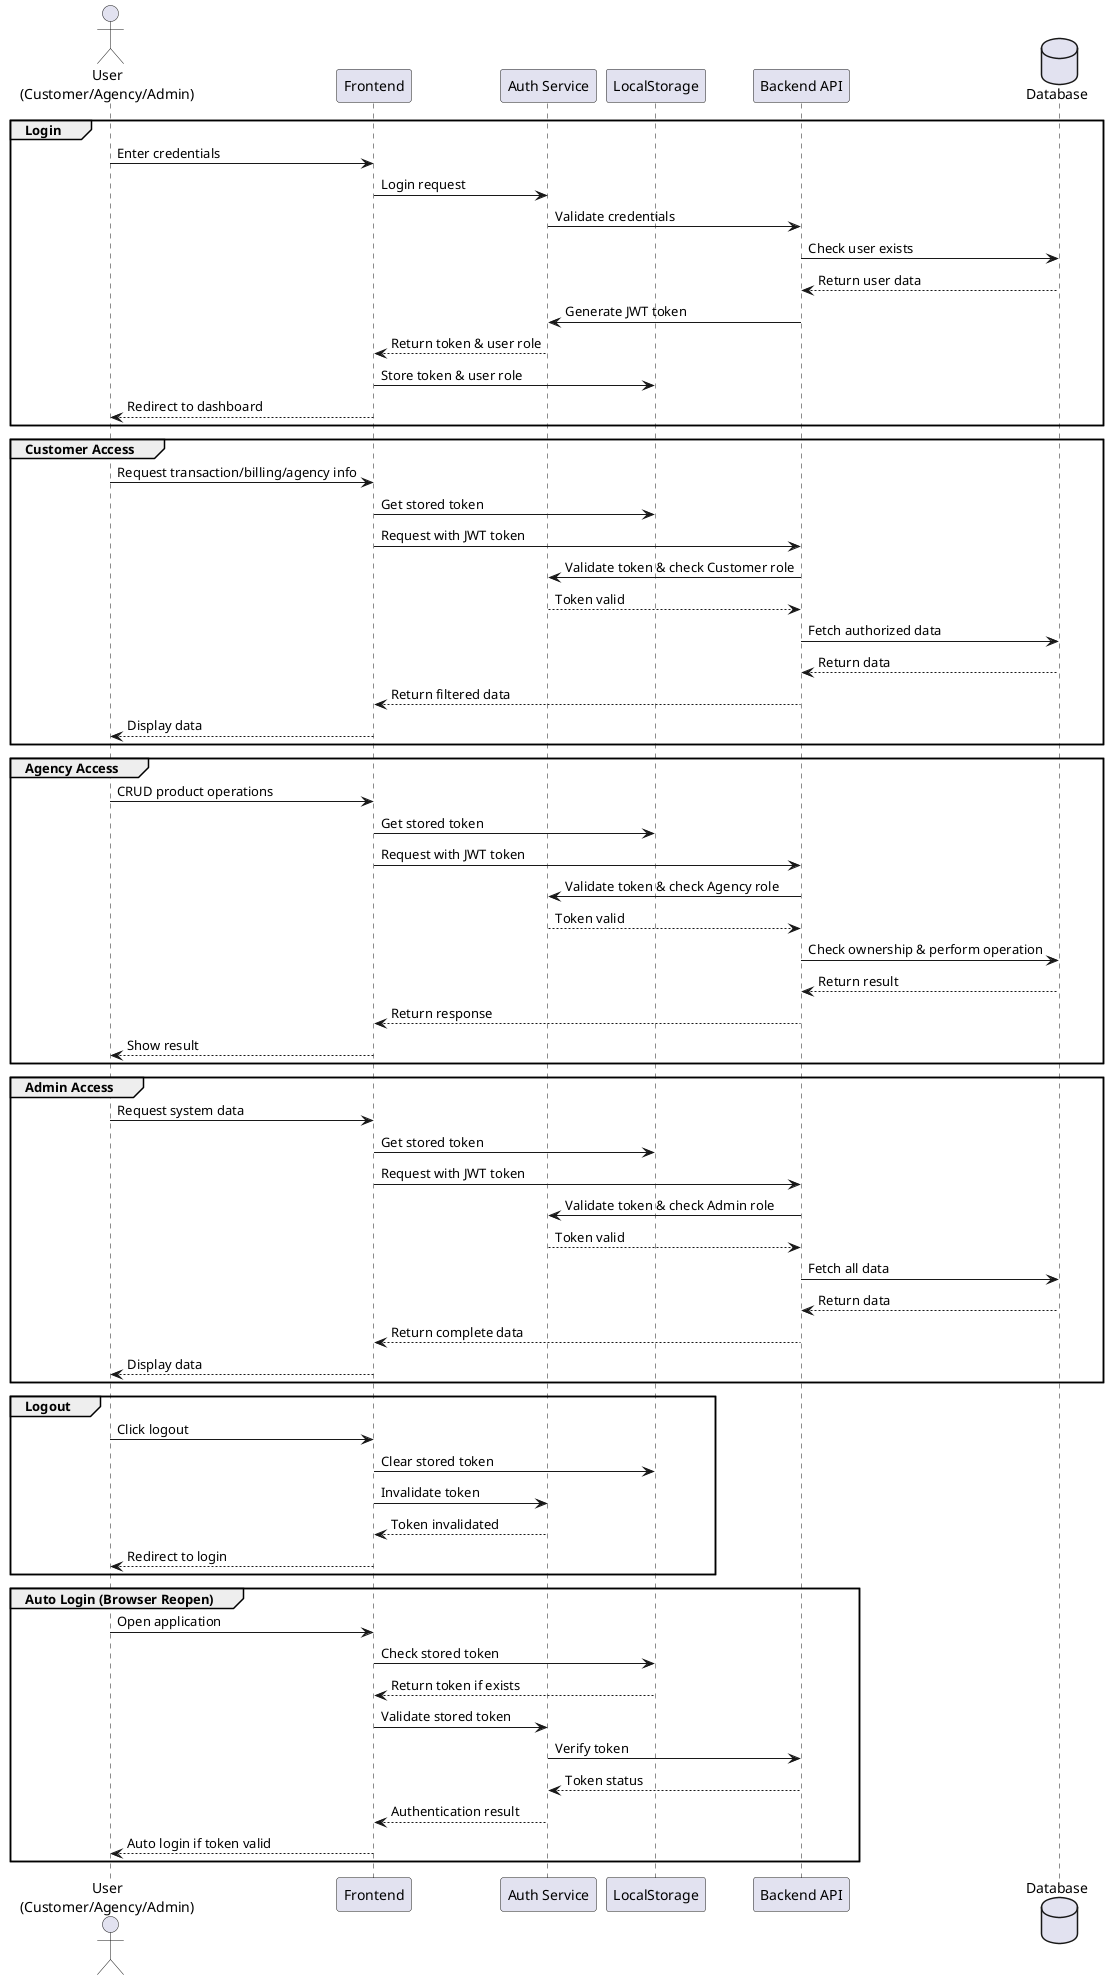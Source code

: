 @startuml Authentication and Authorization

actor "User\n(Customer/Agency/Admin)" as User
participant "Frontend" as FE
participant "Auth Service" as Auth
participant "LocalStorage" as Local
participant "Backend API" as API
database "Database" as DB

' Login Flow
group Login
    User -> FE: Enter credentials
    FE -> Auth: Login request
    Auth -> API: Validate credentials
    API -> DB: Check user exists
    DB --> API: Return user data
    API -> Auth: Generate JWT token
    Auth --> FE: Return token & user role
    FE -> Local: Store token & user role
    FE --> User: Redirect to dashboard
end

' Authorization Flow for Customer
group Customer Access
    User -> FE: Request transaction/billing/agency info
    FE -> Local: Get stored token
    FE -> API: Request with JWT token
    API -> Auth: Validate token & check Customer role
    Auth --> API: Token valid
    API -> DB: Fetch authorized data
    DB --> API: Return data
    API --> FE: Return filtered data
    FE --> User: Display data
end

' Authorization Flow for Agency
group Agency Access
    User -> FE: CRUD product operations
    FE -> Local: Get stored token
    FE -> API: Request with JWT token
    API -> Auth: Validate token & check Agency role
    Auth --> API: Token valid
    API -> DB: Check ownership & perform operation
    DB --> API: Return result
    API --> FE: Return response
    FE --> User: Show result
end

' Authorization Flow for Admin
group Admin Access
    User -> FE: Request system data
    FE -> Local: Get stored token
    FE -> API: Request with JWT token
    API -> Auth: Validate token & check Admin role
    Auth --> API: Token valid
    API -> DB: Fetch all data
    DB --> API: Return data
    API --> FE: Return complete data
    FE --> User: Display data
end

' Logout Flow
group Logout
    User -> FE: Click logout
    FE -> Local: Clear stored token
    FE -> Auth: Invalidate token
    Auth --> FE: Token invalidated
    FE --> User: Redirect to login
end

' Auto Login Flow
group Auto Login (Browser Reopen)
    User -> FE: Open application
    FE -> Local: Check stored token
    Local --> FE: Return token if exists
    FE -> Auth: Validate stored token
    Auth -> API: Verify token
    API --> Auth: Token status
    Auth --> FE: Authentication result
    FE --> User: Auto login if token valid
end

@enduml
